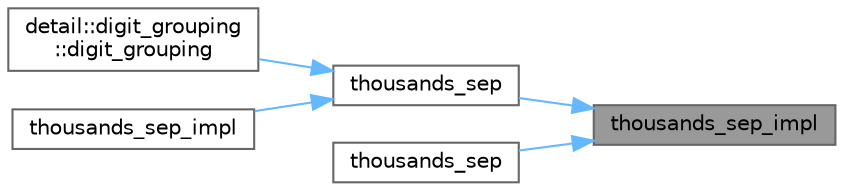 digraph "thousands_sep_impl"
{
 // LATEX_PDF_SIZE
  bgcolor="transparent";
  edge [fontname=Helvetica,fontsize=10,labelfontname=Helvetica,labelfontsize=10];
  node [fontname=Helvetica,fontsize=10,shape=box,height=0.2,width=0.4];
  rankdir="RL";
  Node1 [id="Node000001",label="thousands_sep_impl",height=0.2,width=0.4,color="gray40", fillcolor="grey60", style="filled", fontcolor="black",tooltip=" "];
  Node1 -> Node2 [id="edge1_Node000001_Node000002",dir="back",color="steelblue1",style="solid",tooltip=" "];
  Node2 [id="Node000002",label="thousands_sep",height=0.2,width=0.4,color="grey40", fillcolor="white", style="filled",URL="$namespacedetail.html#ad01b753e6c063a9cc3865134eb2822d4",tooltip=" "];
  Node2 -> Node3 [id="edge2_Node000002_Node000003",dir="back",color="steelblue1",style="solid",tooltip=" "];
  Node3 [id="Node000003",label="detail::digit_grouping\l::digit_grouping",height=0.2,width=0.4,color="grey40", fillcolor="white", style="filled",URL="$classdetail_1_1digit__grouping.html#acf0b06700b61f482f3c470780a69144a",tooltip=" "];
  Node2 -> Node4 [id="edge3_Node000002_Node000004",dir="back",color="steelblue1",style="solid",tooltip=" "];
  Node4 [id="Node000004",label="thousands_sep_impl",height=0.2,width=0.4,color="grey40", fillcolor="white", style="filled",URL="$namespacedetail.html#a8efed7cd3a9ffdd2a8033951364d3e56",tooltip=" "];
  Node1 -> Node5 [id="edge4_Node000001_Node000005",dir="back",color="steelblue1",style="solid",tooltip=" "];
  Node5 [id="Node000005",label="thousands_sep",height=0.2,width=0.4,color="grey40", fillcolor="white", style="filled",URL="$namespacedetail.html#a38648d35367607ac80ac0dd60d12fa6f",tooltip=" "];
}
